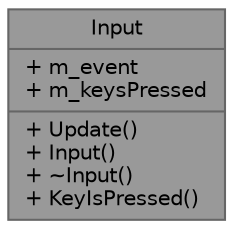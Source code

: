 digraph "Input"
{
 // LATEX_PDF_SIZE
  bgcolor="transparent";
  edge [fontname=Helvetica,fontsize=10,labelfontname=Helvetica,labelfontsize=10];
  node [fontname=Helvetica,fontsize=10,shape=box,height=0.2,width=0.4];
  Node1 [shape=record,label="{Input\n|+ m_event\l+ m_keysPressed\l|+ Update()\l+ Input()\l+ ~Input()\l+ KeyIsPressed()\l}",height=0.2,width=0.4,color="gray40", fillcolor="grey60", style="filled", fontcolor="black",tooltip=" "];
}
